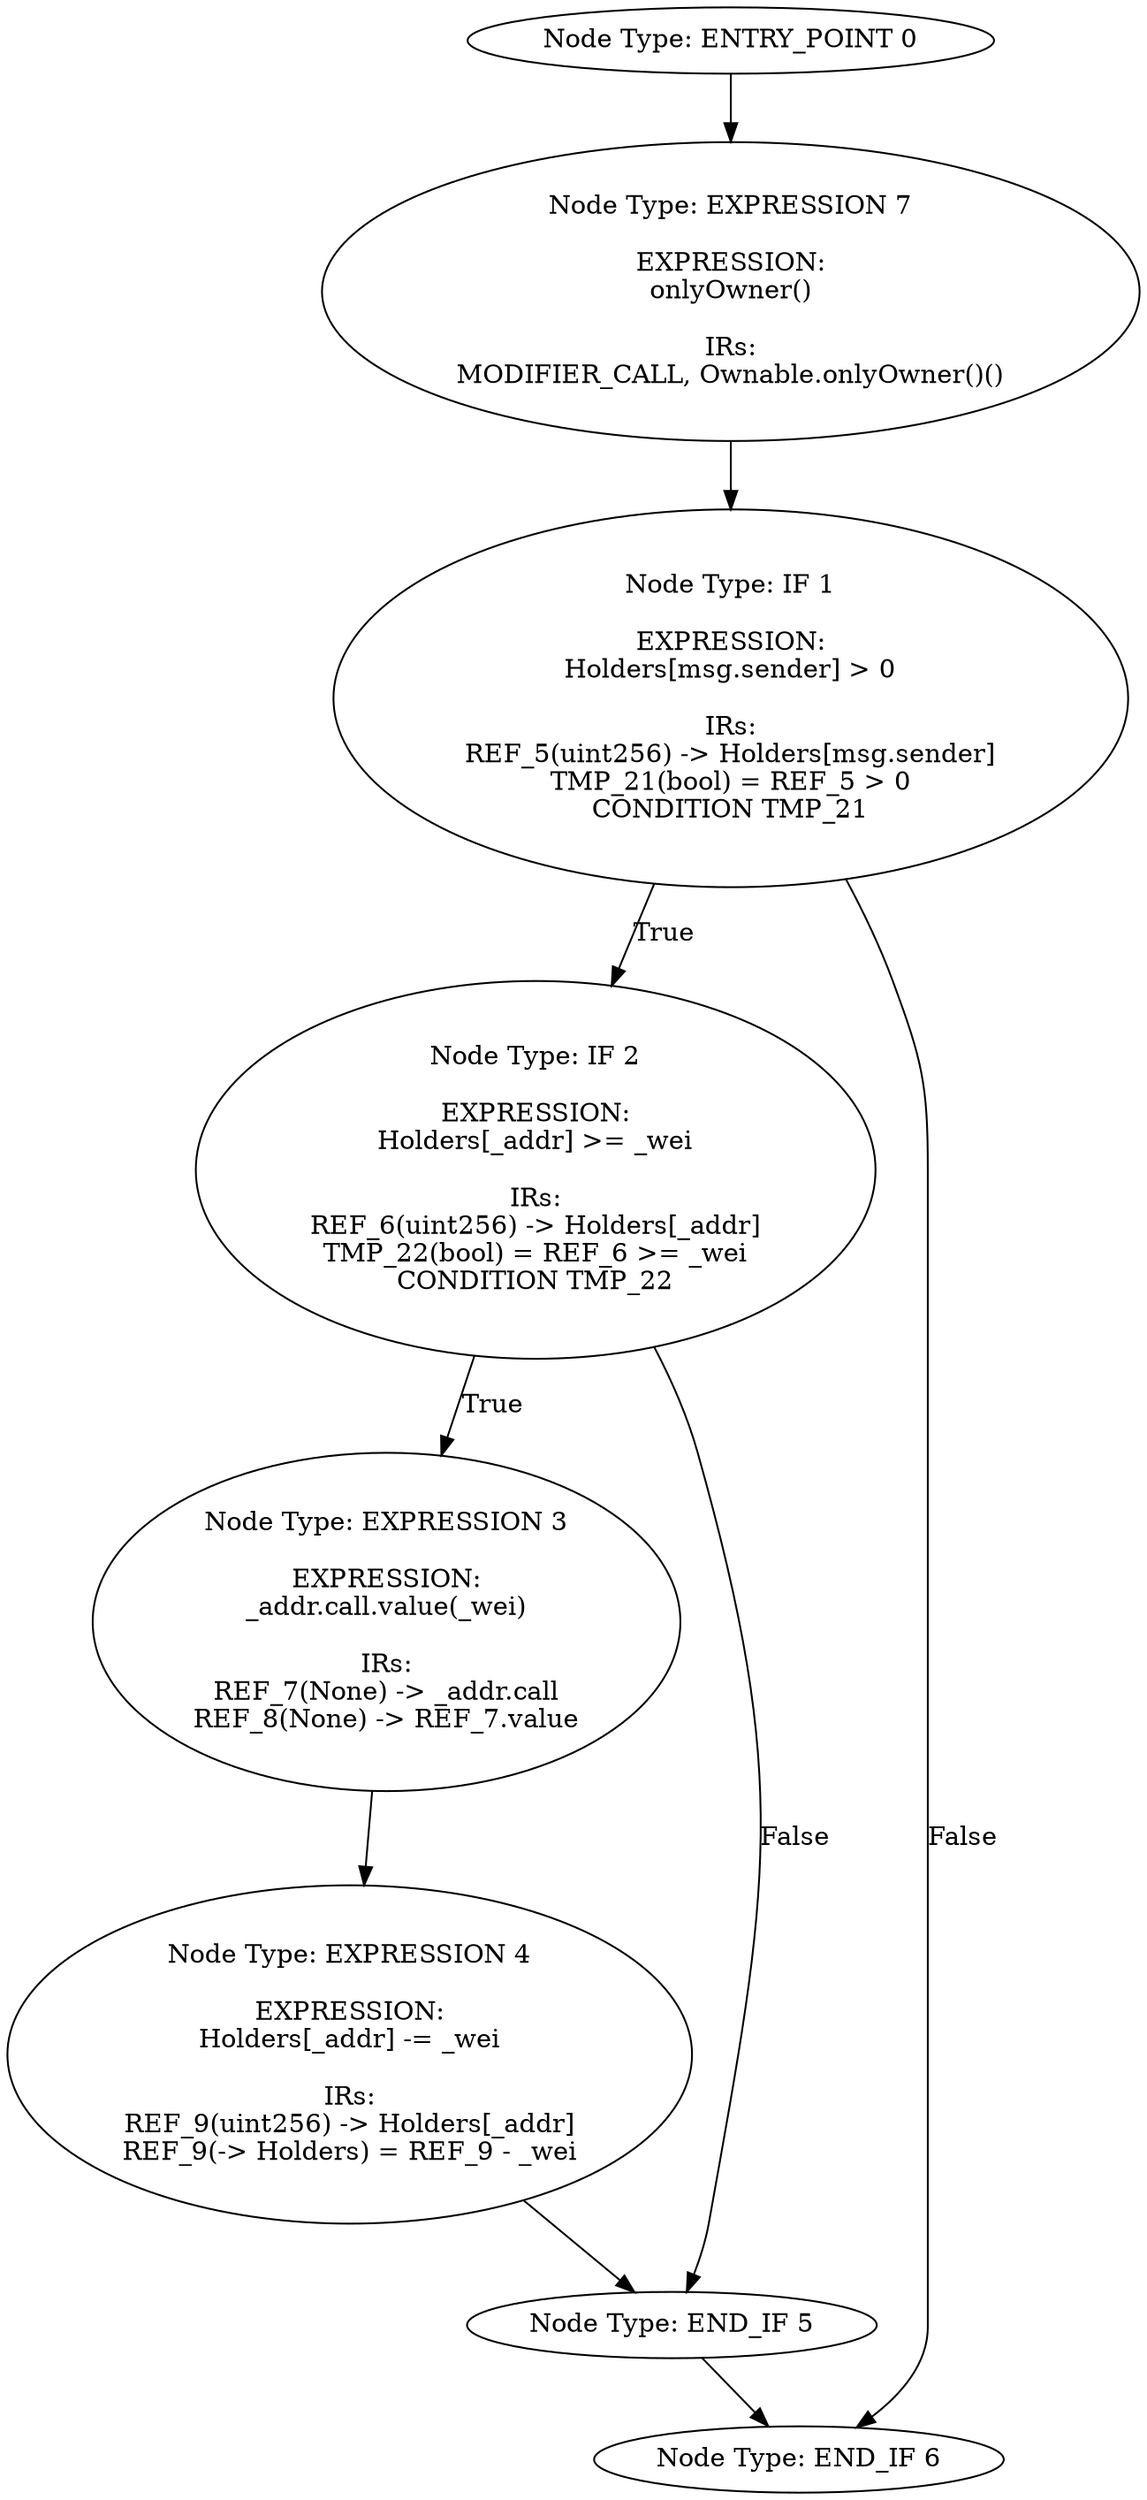 digraph{
0[label="Node Type: ENTRY_POINT 0
"];
0->7;
1[label="Node Type: IF 1

EXPRESSION:
Holders[msg.sender] > 0

IRs:
REF_5(uint256) -> Holders[msg.sender]
TMP_21(bool) = REF_5 > 0
CONDITION TMP_21"];
1->2[label="True"];
1->6[label="False"];
2[label="Node Type: IF 2

EXPRESSION:
Holders[_addr] >= _wei

IRs:
REF_6(uint256) -> Holders[_addr]
TMP_22(bool) = REF_6 >= _wei
CONDITION TMP_22"];
2->3[label="True"];
2->5[label="False"];
3[label="Node Type: EXPRESSION 3

EXPRESSION:
_addr.call.value(_wei)

IRs:
REF_7(None) -> _addr.call
REF_8(None) -> REF_7.value"];
3->4;
4[label="Node Type: EXPRESSION 4

EXPRESSION:
Holders[_addr] -= _wei

IRs:
REF_9(uint256) -> Holders[_addr]
REF_9(-> Holders) = REF_9 - _wei"];
4->5;
5[label="Node Type: END_IF 5
"];
5->6;
6[label="Node Type: END_IF 6
"];
7[label="Node Type: EXPRESSION 7

EXPRESSION:
onlyOwner()

IRs:
MODIFIER_CALL, Ownable.onlyOwner()()"];
7->1;
}
